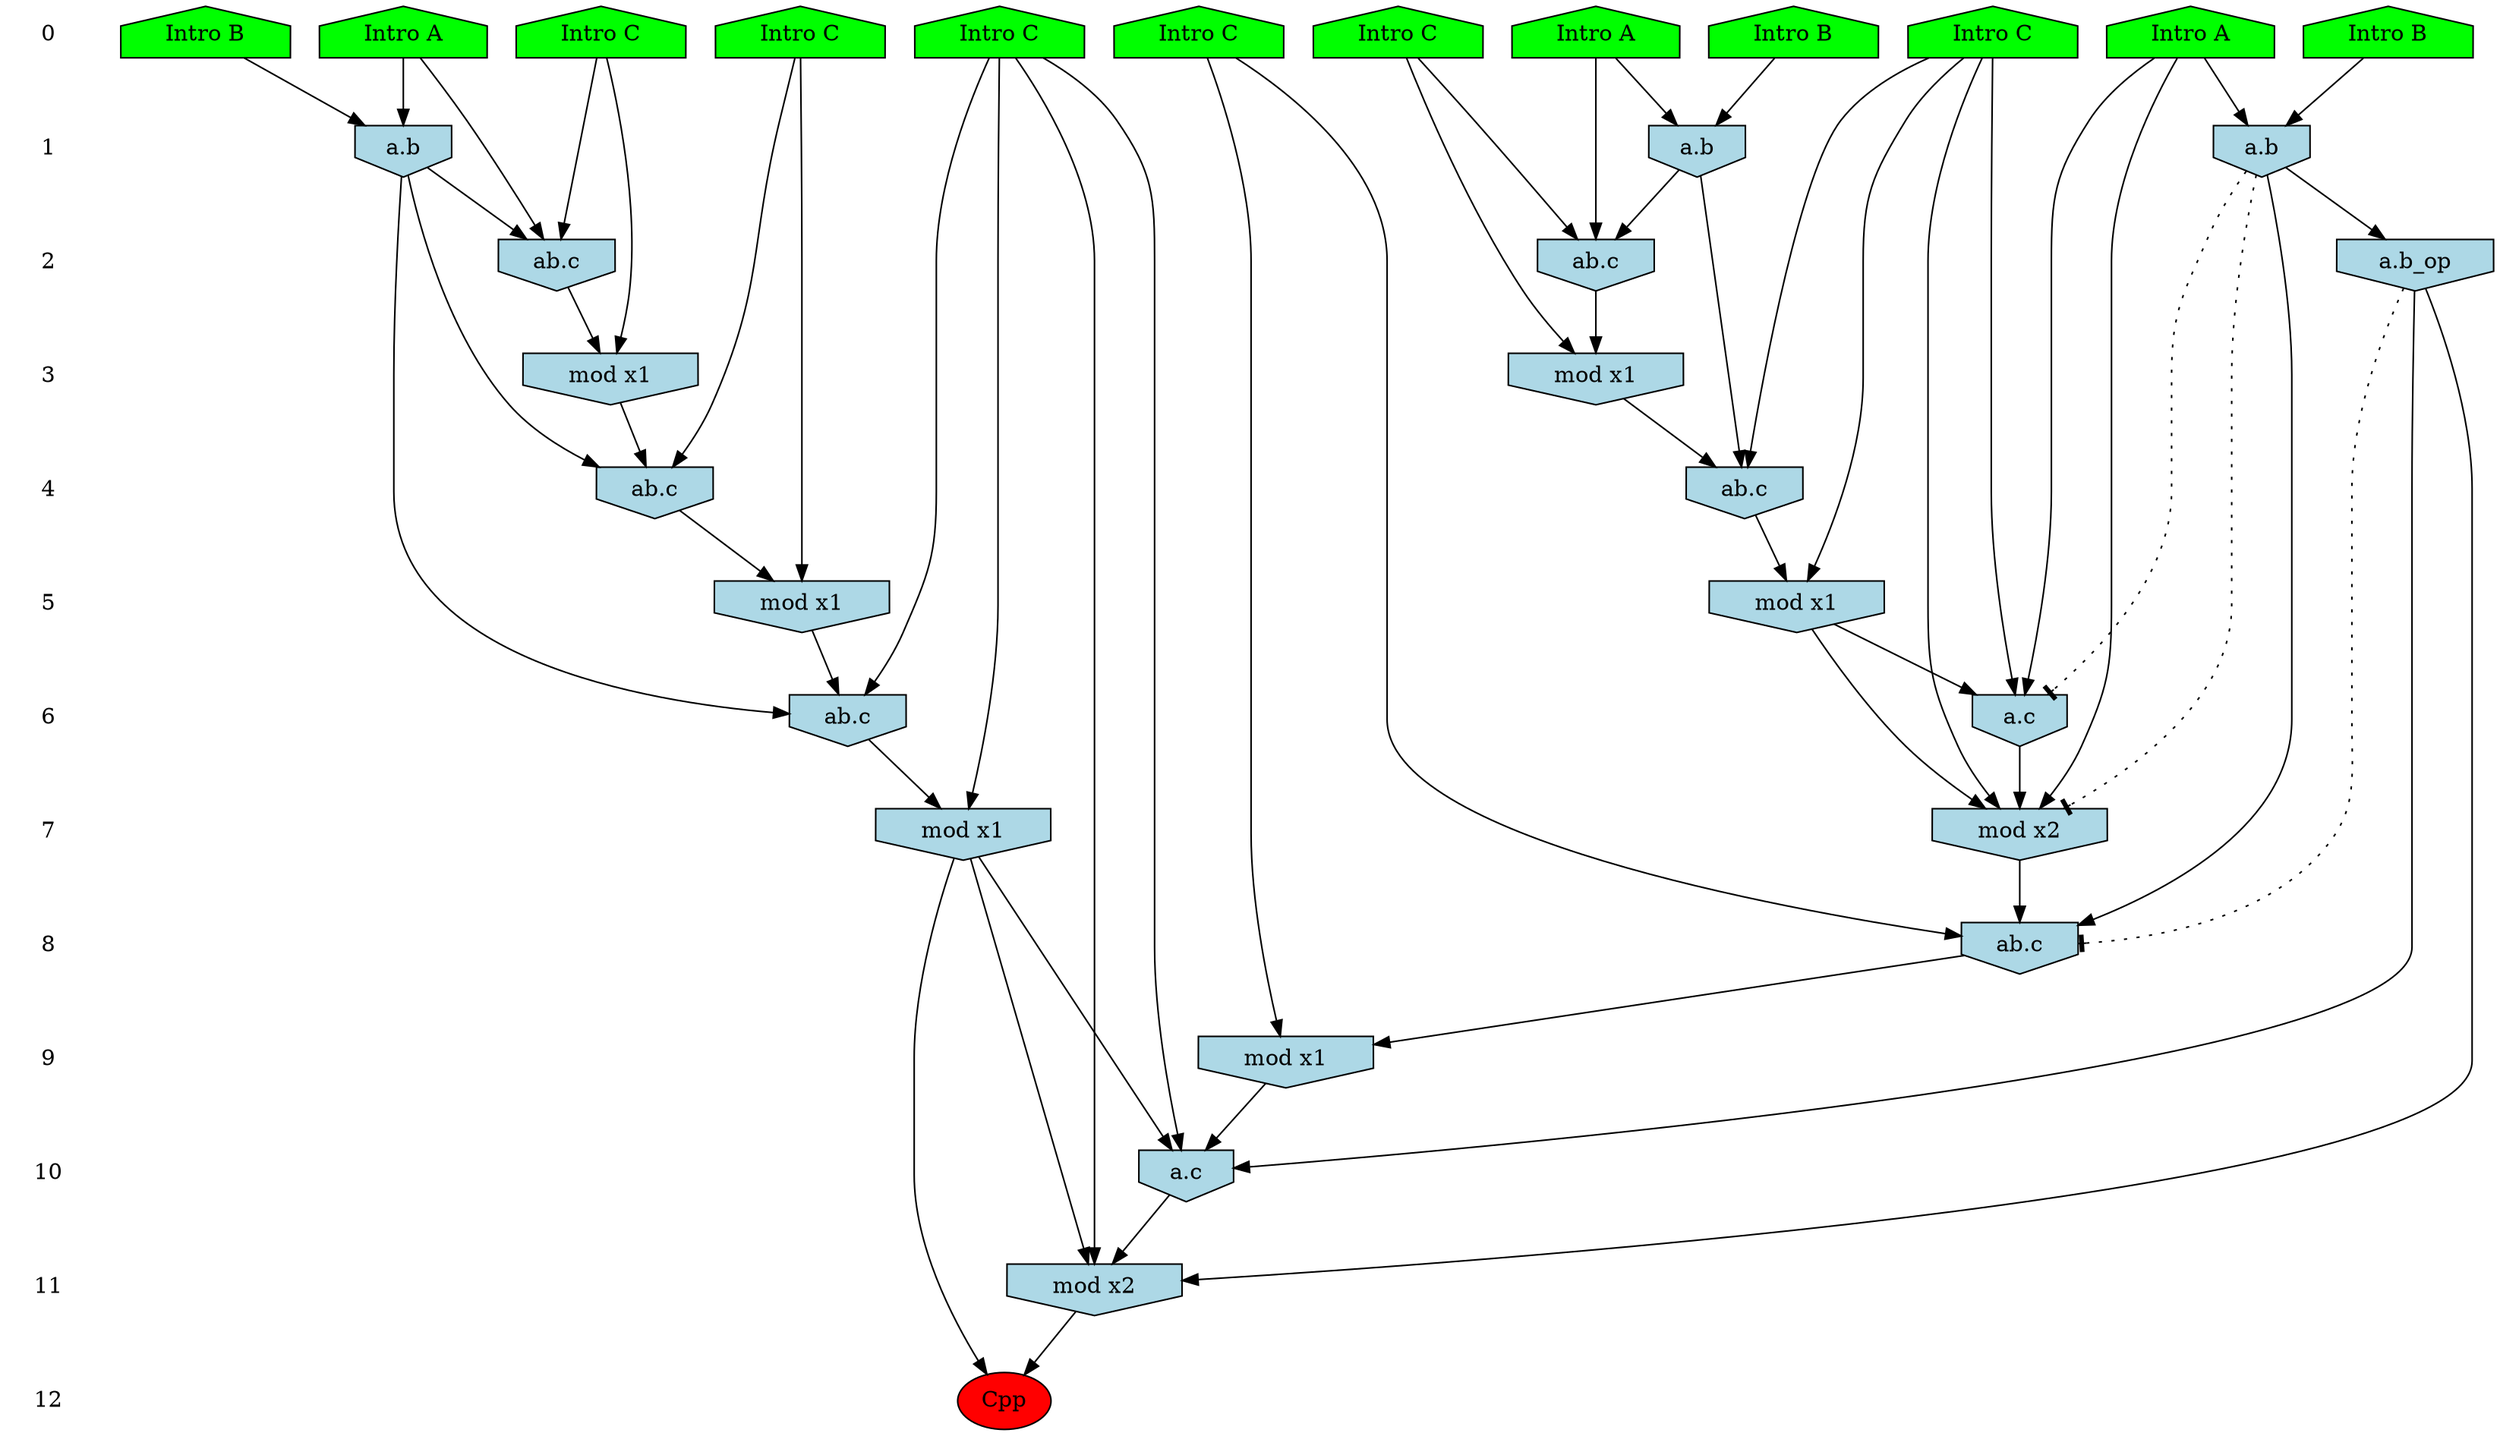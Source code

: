 /* Compression of 1 causal flows obtained in average at 1.342875E+01 t.u */
/* Compressed causal flows were: [2089] */
digraph G{
 ranksep=.5 ; 
{ rank = same ; "0" [shape=plaintext] ; node_1 [label ="Intro A", shape=house, style=filled, fillcolor=green] ;
node_2 [label ="Intro B", shape=house, style=filled, fillcolor=green] ;
node_3 [label ="Intro A", shape=house, style=filled, fillcolor=green] ;
node_4 [label ="Intro A", shape=house, style=filled, fillcolor=green] ;
node_5 [label ="Intro B", shape=house, style=filled, fillcolor=green] ;
node_6 [label ="Intro B", shape=house, style=filled, fillcolor=green] ;
node_7 [label ="Intro C", shape=house, style=filled, fillcolor=green] ;
node_8 [label ="Intro C", shape=house, style=filled, fillcolor=green] ;
node_9 [label ="Intro C", shape=house, style=filled, fillcolor=green] ;
node_10 [label ="Intro C", shape=house, style=filled, fillcolor=green] ;
node_11 [label ="Intro C", shape=house, style=filled, fillcolor=green] ;
node_12 [label ="Intro C", shape=house, style=filled, fillcolor=green] ;
}
{ rank = same ; "1" [shape=plaintext] ; node_13 [label="a.b", shape=invhouse, style=filled, fillcolor = lightblue] ;
node_14 [label="a.b", shape=invhouse, style=filled, fillcolor = lightblue] ;
node_27 [label="a.b", shape=invhouse, style=filled, fillcolor = lightblue] ;
}
{ rank = same ; "2" [shape=plaintext] ; node_15 [label="ab.c", shape=invhouse, style=filled, fillcolor = lightblue] ;
node_16 [label="ab.c", shape=invhouse, style=filled, fillcolor = lightblue] ;
node_30 [label="a.b_op", shape=invhouse, style=filled, fillcolor = lightblue] ;
}
{ rank = same ; "3" [shape=plaintext] ; node_17 [label="mod x1", shape=invhouse, style=filled, fillcolor = lightblue] ;
node_19 [label="mod x1", shape=invhouse, style=filled, fillcolor = lightblue] ;
}
{ rank = same ; "4" [shape=plaintext] ; node_18 [label="ab.c", shape=invhouse, style=filled, fillcolor = lightblue] ;
node_20 [label="ab.c", shape=invhouse, style=filled, fillcolor = lightblue] ;
}
{ rank = same ; "5" [shape=plaintext] ; node_21 [label="mod x1", shape=invhouse, style=filled, fillcolor = lightblue] ;
node_22 [label="mod x1", shape=invhouse, style=filled, fillcolor = lightblue] ;
}
{ rank = same ; "6" [shape=plaintext] ; node_23 [label="ab.c", shape=invhouse, style=filled, fillcolor = lightblue] ;
node_24 [label="a.c", shape=invhouse, style=filled, fillcolor = lightblue] ;
}
{ rank = same ; "7" [shape=plaintext] ; node_25 [label="mod x2", shape=invhouse, style=filled, fillcolor = lightblue] ;
node_26 [label="mod x1", shape=invhouse, style=filled, fillcolor = lightblue] ;
}
{ rank = same ; "8" [shape=plaintext] ; node_28 [label="ab.c", shape=invhouse, style=filled, fillcolor = lightblue] ;
}
{ rank = same ; "9" [shape=plaintext] ; node_29 [label="mod x1", shape=invhouse, style=filled, fillcolor = lightblue] ;
}
{ rank = same ; "10" [shape=plaintext] ; node_31 [label="a.c", shape=invhouse, style=filled, fillcolor = lightblue] ;
}
{ rank = same ; "11" [shape=plaintext] ; node_32 [label="mod x2", shape=invhouse, style=filled, fillcolor = lightblue] ;
}
{ rank = same ; "12" [shape=plaintext] ; node_33 [label ="Cpp", style=filled, fillcolor=red] ;
}
"0" -> "1" [style="invis"]; 
"1" -> "2" [style="invis"]; 
"2" -> "3" [style="invis"]; 
"3" -> "4" [style="invis"]; 
"4" -> "5" [style="invis"]; 
"5" -> "6" [style="invis"]; 
"6" -> "7" [style="invis"]; 
"7" -> "8" [style="invis"]; 
"8" -> "9" [style="invis"]; 
"9" -> "10" [style="invis"]; 
"10" -> "11" [style="invis"]; 
"11" -> "12" [style="invis"]; 
node_4 -> node_13
node_5 -> node_13
node_3 -> node_14
node_6 -> node_14
node_4 -> node_15
node_7 -> node_15
node_13 -> node_15
node_3 -> node_16
node_8 -> node_16
node_14 -> node_16
node_8 -> node_17
node_16 -> node_17
node_12 -> node_18
node_14 -> node_18
node_17 -> node_18
node_7 -> node_19
node_15 -> node_19
node_9 -> node_20
node_13 -> node_20
node_19 -> node_20
node_9 -> node_21
node_20 -> node_21
node_12 -> node_22
node_18 -> node_22
node_11 -> node_23
node_13 -> node_23
node_21 -> node_23
node_1 -> node_24
node_12 -> node_24
node_22 -> node_24
node_1 -> node_25
node_12 -> node_25
node_22 -> node_25
node_24 -> node_25
node_11 -> node_26
node_23 -> node_26
node_1 -> node_27
node_2 -> node_27
node_10 -> node_28
node_25 -> node_28
node_27 -> node_28
node_10 -> node_29
node_28 -> node_29
node_27 -> node_30
node_11 -> node_31
node_26 -> node_31
node_29 -> node_31
node_30 -> node_31
node_11 -> node_32
node_26 -> node_32
node_30 -> node_32
node_31 -> node_32
node_26 -> node_33
node_32 -> node_33
node_27 -> node_25 [style=dotted, arrowhead = tee] 
node_27 -> node_24 [style=dotted, arrowhead = tee] 
node_30 -> node_28 [style=dotted, arrowhead = tee] 
}
/*
 Dot generation time: 0.001034
*/